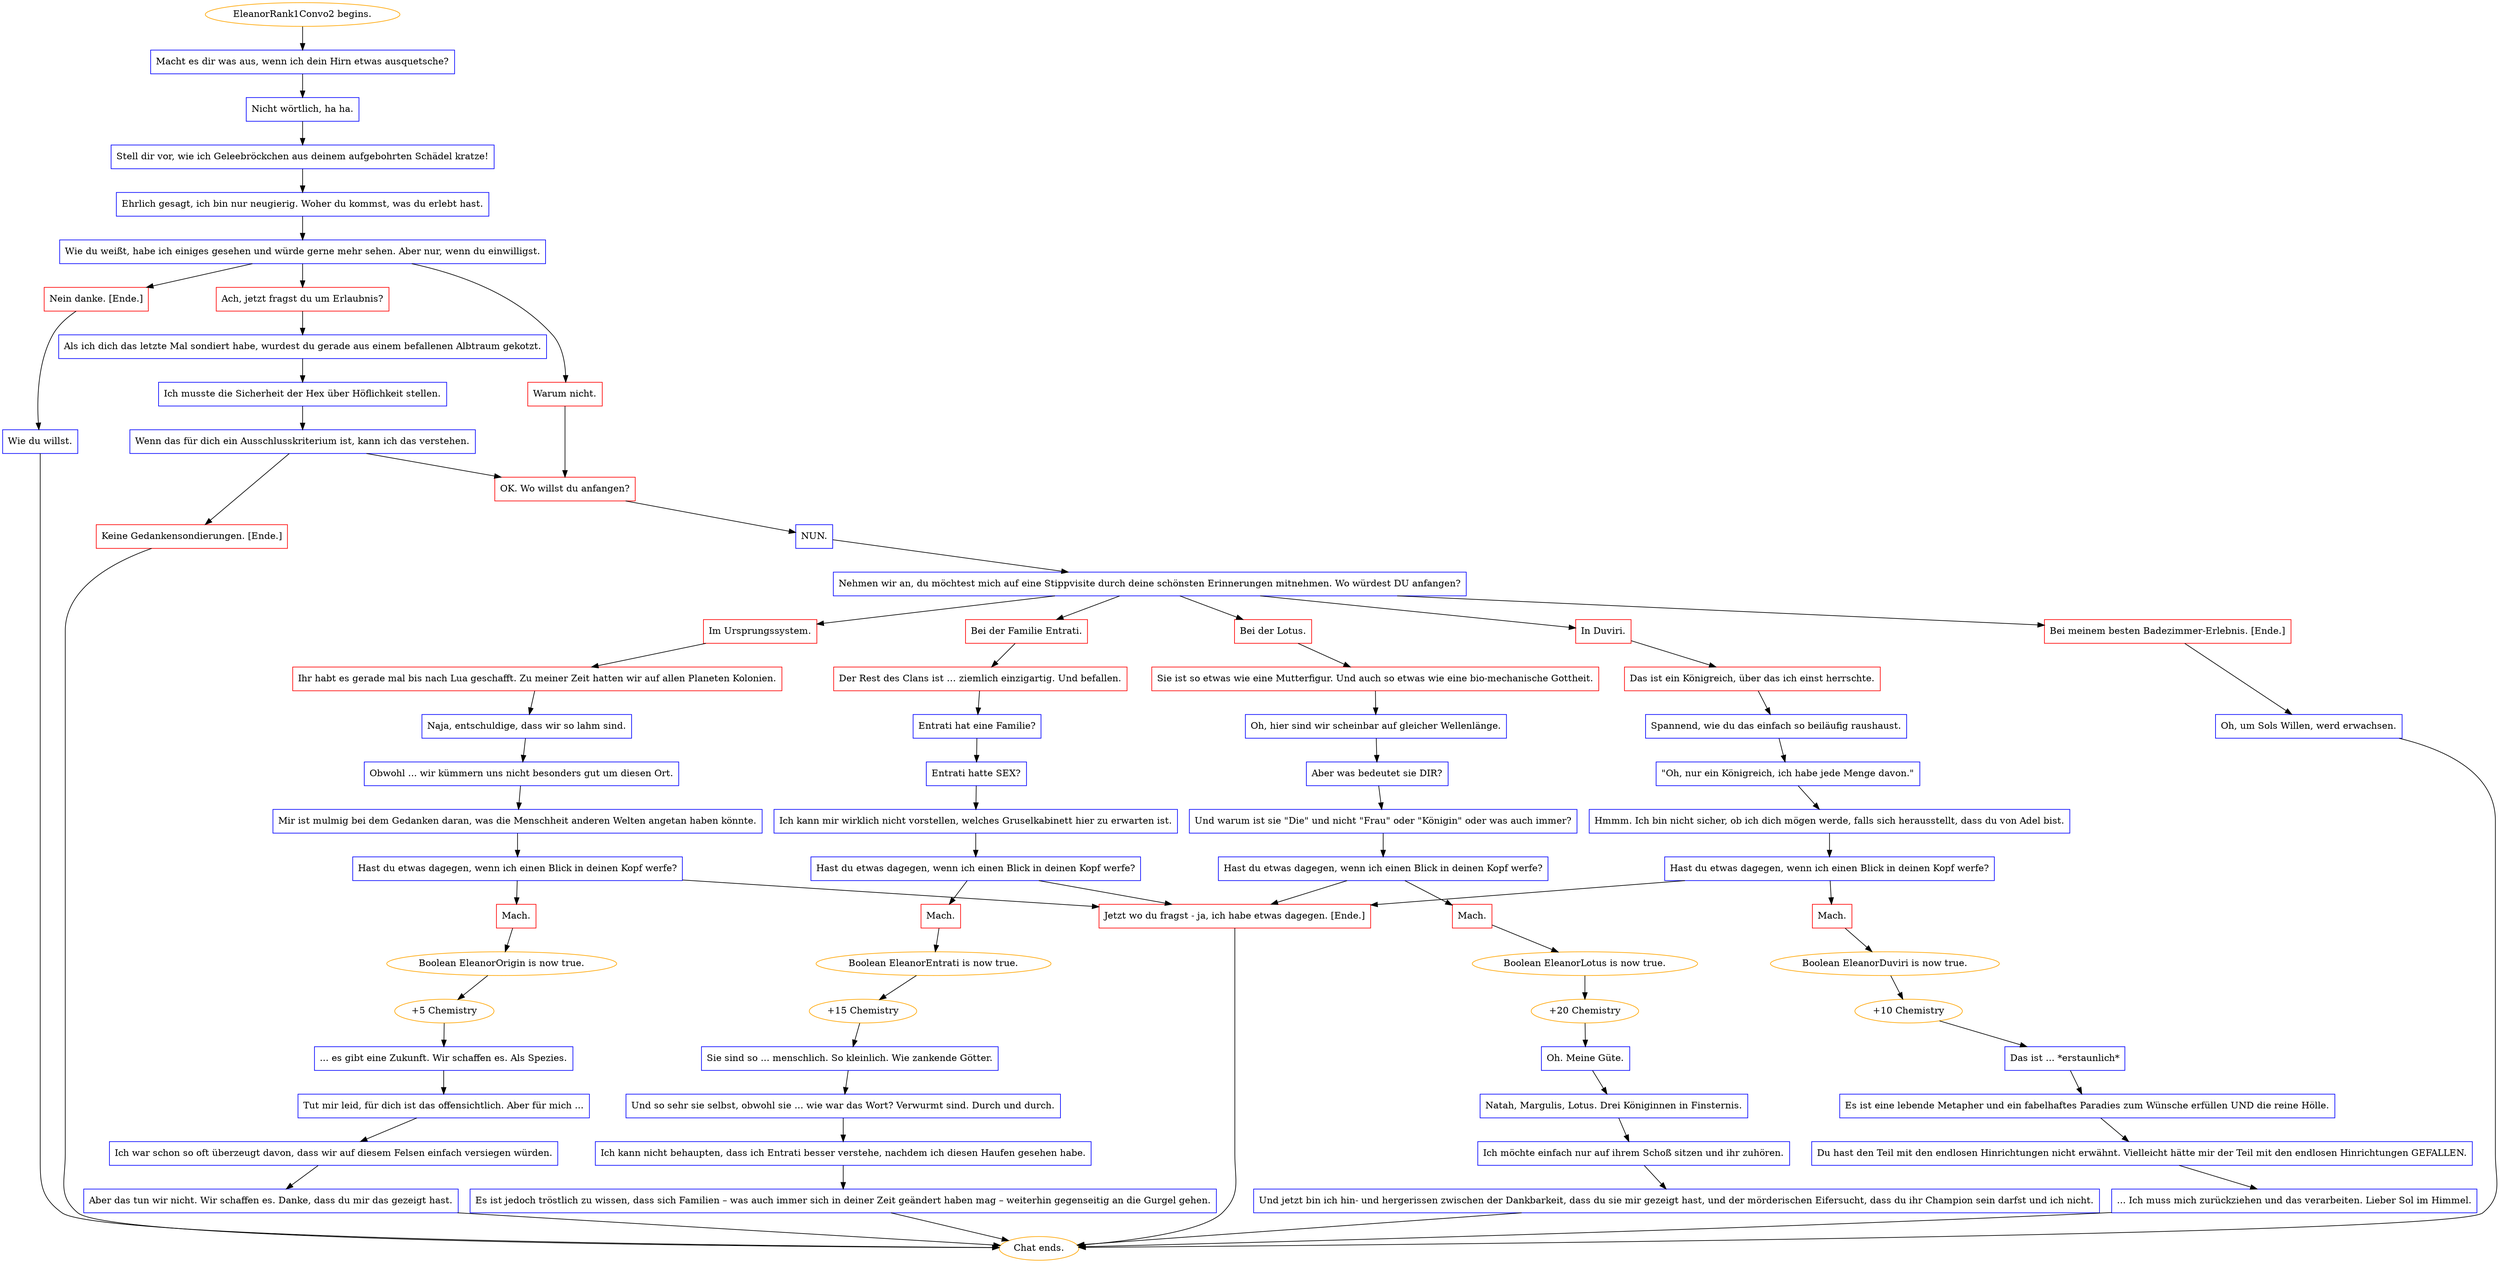 digraph {
	"EleanorRank1Convo2 begins." [color=orange];
		"EleanorRank1Convo2 begins." -> j1320016095;
	j1320016095 [label="Macht es dir was aus, wenn ich dein Hirn etwas ausquetsche?",shape=box,color=blue];
		j1320016095 -> j3202621374;
	j3202621374 [label="Nicht wörtlich, ha ha.",shape=box,color=blue];
		j3202621374 -> j937162735;
	j937162735 [label="Stell dir vor, wie ich Geleebröckchen aus deinem aufgebohrten Schädel kratze!",shape=box,color=blue];
		j937162735 -> j2812945885;
	j2812945885 [label="Ehrlich gesagt, ich bin nur neugierig. Woher du kommst, was du erlebt hast.",shape=box,color=blue];
		j2812945885 -> j3660868669;
	j3660868669 [label="Wie du weißt, habe ich einiges gesehen und würde gerne mehr sehen. Aber nur, wenn du einwilligst.",shape=box,color=blue];
		j3660868669 -> j4047581493;
		j3660868669 -> j851520339;
		j3660868669 -> j4139443650;
	j4047581493 [label="Warum nicht.",shape=box,color=red];
		j4047581493 -> j2170098808;
	j851520339 [label="Ach, jetzt fragst du um Erlaubnis?",shape=box,color=red];
		j851520339 -> j3196587212;
	j4139443650 [label="Nein danke. [Ende.]",shape=box,color=red];
		j4139443650 -> j1994751785;
	j2170098808 [label="OK. Wo willst du anfangen?",shape=box,color=red];
		j2170098808 -> j3582267065;
	j3196587212 [label="Als ich dich das letzte Mal sondiert habe, wurdest du gerade aus einem befallenen Albtraum gekotzt.",shape=box,color=blue];
		j3196587212 -> j2792633478;
	j1994751785 [label="Wie du willst.",shape=box,color=blue];
		j1994751785 -> "Chat ends.";
	j3582267065 [label="NUN.",shape=box,color=blue];
		j3582267065 -> j887981568;
	j2792633478 [label="Ich musste die Sicherheit der Hex über Höflichkeit stellen.",shape=box,color=blue];
		j2792633478 -> j3148032200;
	"Chat ends." [color=orange];
	j887981568 [label="Nehmen wir an, du möchtest mich auf eine Stippvisite durch deine schönsten Erinnerungen mitnehmen. Wo würdest DU anfangen?",shape=box,color=blue];
		j887981568 -> j846344768;
		j887981568 -> j3428643642;
		j887981568 -> j4262823861;
		j887981568 -> j3811684664;
		j887981568 -> j3898263020;
	j3148032200 [label="Wenn das für dich ein Ausschlusskriterium ist, kann ich das verstehen.",shape=box,color=blue];
		j3148032200 -> j2170098808;
		j3148032200 -> j565803709;
	j846344768 [label="In Duviri.",shape=box,color=red];
		j846344768 -> j2043711044;
	j3428643642 [label="Im Ursprungssystem.",shape=box,color=red];
		j3428643642 -> j1165030721;
	j4262823861 [label="Bei der Familie Entrati.",shape=box,color=red];
		j4262823861 -> j1975128178;
	j3811684664 [label="Bei der Lotus.",shape=box,color=red];
		j3811684664 -> j1186849738;
	j3898263020 [label="Bei meinem besten Badezimmer-Erlebnis. [Ende.]",shape=box,color=red];
		j3898263020 -> j3232218273;
	j565803709 [label="Keine Gedankensondierungen. [Ende.]",shape=box,color=red];
		j565803709 -> "Chat ends.";
	j2043711044 [label="Das ist ein Königreich, über das ich einst herrschte.",shape=box,color=red];
		j2043711044 -> j1629463853;
	j1165030721 [label="Ihr habt es gerade mal bis nach Lua geschafft. Zu meiner Zeit hatten wir auf allen Planeten Kolonien.",shape=box,color=red];
		j1165030721 -> j4202964502;
	j1975128178 [label="Der Rest des Clans ist … ziemlich einzigartig. Und befallen.",shape=box,color=red];
		j1975128178 -> j1274095945;
	j1186849738 [label="Sie ist so etwas wie eine Mutterfigur. Und auch so etwas wie eine bio-mechanische Gottheit.",shape=box,color=red];
		j1186849738 -> j2430256051;
	j3232218273 [label="Oh, um Sols Willen, werd erwachsen.",shape=box,color=blue];
		j3232218273 -> "Chat ends.";
	j1629463853 [label="Spannend, wie du das einfach so beiläufig raushaust.",shape=box,color=blue];
		j1629463853 -> j1675849350;
	j4202964502 [label="Naja, entschuldige, dass wir so lahm sind.",shape=box,color=blue];
		j4202964502 -> j3169872313;
	j1274095945 [label="Entrati hat eine Familie?",shape=box,color=blue];
		j1274095945 -> j2664296325;
	j2430256051 [label="Oh, hier sind wir scheinbar auf gleicher Wellenlänge.",shape=box,color=blue];
		j2430256051 -> j1253597560;
	j1675849350 [label="\"Oh, nur ein Königreich, ich habe jede Menge davon.\"",shape=box,color=blue];
		j1675849350 -> j3217813697;
	j3169872313 [label="Obwohl ... wir kümmern uns nicht besonders gut um diesen Ort.",shape=box,color=blue];
		j3169872313 -> j296359936;
	j2664296325 [label="Entrati hatte SEX?",shape=box,color=blue];
		j2664296325 -> j2077159410;
	j1253597560 [label="Aber was bedeutet sie DIR?",shape=box,color=blue];
		j1253597560 -> j915259021;
	j3217813697 [label="Hmmm. Ich bin nicht sicher, ob ich dich mögen werde, falls sich herausstellt, dass du von Adel bist.",shape=box,color=blue];
		j3217813697 -> j1883946284;
	j296359936 [label="Mir ist mulmig bei dem Gedanken daran, was die Menschheit anderen Welten angetan haben könnte.",shape=box,color=blue];
		j296359936 -> j1154670917;
	j2077159410 [label="Ich kann mir wirklich nicht vorstellen, welches Gruselkabinett hier zu erwarten ist.",shape=box,color=blue];
		j2077159410 -> j98237676;
	j915259021 [label="Und warum ist sie \"Die\" und nicht \"Frau\" oder \"Königin\" oder was auch immer?",shape=box,color=blue];
		j915259021 -> j748200634;
	j1883946284 [label="Hast du etwas dagegen, wenn ich einen Blick in deinen Kopf werfe?",shape=box,color=blue];
		j1883946284 -> j1192570096;
		j1883946284 -> j1772830872;
	j1154670917 [label="Hast du etwas dagegen, wenn ich einen Blick in deinen Kopf werfe?",shape=box,color=blue];
		j1154670917 -> j1132787109;
		j1154670917 -> j1772830872;
	j98237676 [label="Hast du etwas dagegen, wenn ich einen Blick in deinen Kopf werfe?",shape=box,color=blue];
		j98237676 -> j2044470922;
		j98237676 -> j1772830872;
	j748200634 [label="Hast du etwas dagegen, wenn ich einen Blick in deinen Kopf werfe?",shape=box,color=blue];
		j748200634 -> j266749688;
		j748200634 -> j1772830872;
	j1192570096 [label="Mach.",shape=box,color=red];
		j1192570096 -> j2800364207;
	j1772830872 [label="Jetzt wo du fragst - ja, ich habe etwas dagegen. [Ende.]",shape=box,color=red];
		j1772830872 -> "Chat ends.";
	j1132787109 [label="Mach.",shape=box,color=red];
		j1132787109 -> j2829552171;
	j2044470922 [label="Mach.",shape=box,color=red];
		j2044470922 -> j686817323;
	j266749688 [label="Mach.",shape=box,color=red];
		j266749688 -> j180701938;
	j2800364207 [label="Boolean EleanorDuviri is now true.",color=orange];
		j2800364207 -> j3917095345;
	j2829552171 [label="Boolean EleanorOrigin is now true.",color=orange];
		j2829552171 -> j1301933828;
	j686817323 [label="Boolean EleanorEntrati is now true.",color=orange];
		j686817323 -> j2295641321;
	j180701938 [label="Boolean EleanorLotus is now true.",color=orange];
		j180701938 -> j1393775450;
	j3917095345 [label="+10 Chemistry",color=orange];
		j3917095345 -> j2393142778;
	j1301933828 [label="+5 Chemistry",color=orange];
		j1301933828 -> j869213891;
	j2295641321 [label="+15 Chemistry",color=orange];
		j2295641321 -> j2188299166;
	j1393775450 [label="+20 Chemistry",color=orange];
		j1393775450 -> j449911979;
	j2393142778 [label="Das ist ... *erstaunlich*",shape=box,color=blue];
		j2393142778 -> j4278079653;
	j869213891 [label="... es gibt eine Zukunft. Wir schaffen es. Als Spezies.",shape=box,color=blue];
		j869213891 -> j2027391990;
	j2188299166 [label="Sie sind so ... menschlich. So kleinlich. Wie zankende Götter.",shape=box,color=blue];
		j2188299166 -> j589567924;
	j449911979 [label="Oh. Meine Güte.",shape=box,color=blue];
		j449911979 -> j131490921;
	j4278079653 [label="Es ist eine lebende Metapher und ein fabelhaftes Paradies zum Wünsche erfüllen UND die reine Hölle.",shape=box,color=blue];
		j4278079653 -> j3237495836;
	j2027391990 [label="Tut mir leid, für dich ist das offensichtlich. Aber für mich ...",shape=box,color=blue];
		j2027391990 -> j1278878993;
	j589567924 [label="Und so sehr sie selbst, obwohl sie ... wie war das Wort? Verwurmt sind. Durch und durch.",shape=box,color=blue];
		j589567924 -> j1858666825;
	j131490921 [label="Natah, Margulis, Lotus. Drei Königinnen in Finsternis.",shape=box,color=blue];
		j131490921 -> j3388844455;
	j3237495836 [label="Du hast den Teil mit den endlosen Hinrichtungen nicht erwähnt. Vielleicht hätte mir der Teil mit den endlosen Hinrichtungen GEFALLEN.",shape=box,color=blue];
		j3237495836 -> j2435889273;
	j1278878993 [label="Ich war schon so oft überzeugt davon, dass wir auf diesem Felsen einfach versiegen würden.",shape=box,color=blue];
		j1278878993 -> j3790988760;
	j1858666825 [label="Ich kann nicht behaupten, dass ich Entrati besser verstehe, nachdem ich diesen Haufen gesehen habe.",shape=box,color=blue];
		j1858666825 -> j1045108007;
	j3388844455 [label="Ich möchte einfach nur auf ihrem Schoß sitzen und ihr zuhören.",shape=box,color=blue];
		j3388844455 -> j887301876;
	j2435889273 [label="... Ich muss mich zurückziehen und das verarbeiten. Lieber Sol im Himmel.",shape=box,color=blue];
		j2435889273 -> "Chat ends.";
	j3790988760 [label="Aber das tun wir nicht. Wir schaffen es. Danke, dass du mir das gezeigt hast.",shape=box,color=blue];
		j3790988760 -> "Chat ends.";
	j1045108007 [label="Es ist jedoch tröstlich zu wissen, dass sich Familien – was auch immer sich in deiner Zeit geändert haben mag – weiterhin gegenseitig an die Gurgel gehen.",shape=box,color=blue];
		j1045108007 -> "Chat ends.";
	j887301876 [label="Und jetzt bin ich hin- und hergerissen zwischen der Dankbarkeit, dass du sie mir gezeigt hast, und der mörderischen Eifersucht, dass du ihr Champion sein darfst und ich nicht.",shape=box,color=blue];
		j887301876 -> "Chat ends.";
}
